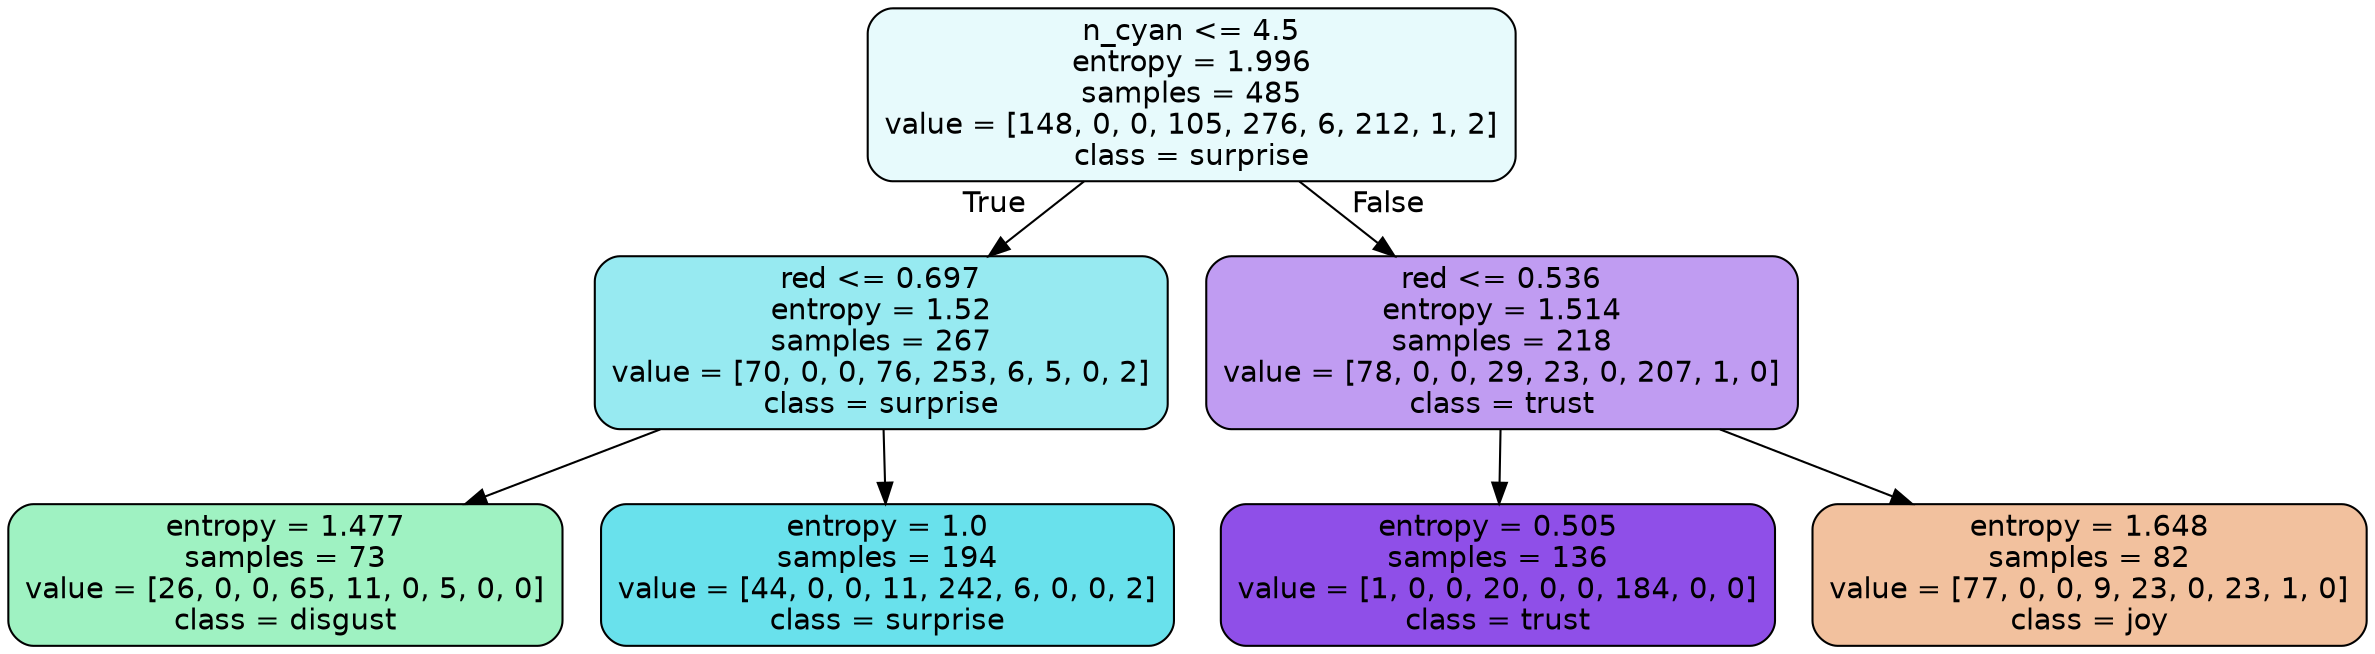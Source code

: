 digraph Tree {
node [shape=box, style="filled, rounded", color="black", fontname=helvetica] ;
edge [fontname=helvetica] ;
0 [label="n_cyan <= 4.5\nentropy = 1.996\nsamples = 485\nvalue = [148, 0, 0, 105, 276, 6, 212, 1, 2]\nclass = surprise", fillcolor="#39d7e51e"] ;
1 [label="red <= 0.697\nentropy = 1.52\nsamples = 267\nvalue = [70, 0, 0, 76, 253, 6, 5, 0, 2]\nclass = surprise", fillcolor="#39d7e586"] ;
0 -> 1 [labeldistance=2.5, labelangle=45, headlabel="True"] ;
2 [label="entropy = 1.477\nsamples = 73\nvalue = [26, 0, 0, 65, 11, 0, 5, 0, 0]\nclass = disgust", fillcolor="#39e5817b"] ;
1 -> 2 ;
3 [label="entropy = 1.0\nsamples = 194\nvalue = [44, 0, 0, 11, 242, 6, 0, 0, 2]\nclass = surprise", fillcolor="#39d7e5c1"] ;
1 -> 3 ;
4 [label="red <= 0.536\nentropy = 1.514\nsamples = 218\nvalue = [78, 0, 0, 29, 23, 0, 207, 1, 0]\nclass = trust", fillcolor="#8139e57f"] ;
0 -> 4 [labeldistance=2.5, labelangle=-45, headlabel="False"] ;
5 [label="entropy = 0.505\nsamples = 136\nvalue = [1, 0, 0, 20, 0, 0, 184, 0, 0]\nclass = trust", fillcolor="#8139e5e2"] ;
4 -> 5 ;
6 [label="entropy = 1.648\nsamples = 82\nvalue = [77, 0, 0, 9, 23, 0, 23, 1, 0]\nclass = joy", fillcolor="#e581397d"] ;
4 -> 6 ;
}